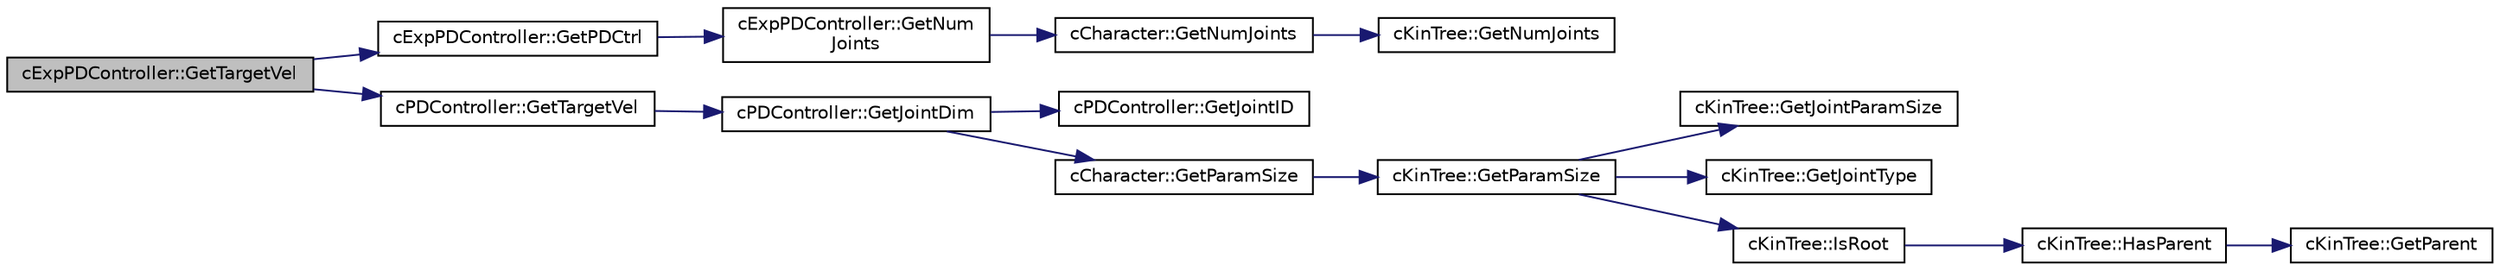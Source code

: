 digraph "cExpPDController::GetTargetVel"
{
 // LATEX_PDF_SIZE
  edge [fontname="Helvetica",fontsize="10",labelfontname="Helvetica",labelfontsize="10"];
  node [fontname="Helvetica",fontsize="10",shape=record];
  rankdir="LR";
  Node1 [label="cExpPDController::GetTargetVel",height=0.2,width=0.4,color="black", fillcolor="grey75", style="filled", fontcolor="black",tooltip=" "];
  Node1 -> Node2 [color="midnightblue",fontsize="10",style="solid",fontname="Helvetica"];
  Node2 [label="cExpPDController::GetPDCtrl",height=0.2,width=0.4,color="black", fillcolor="white", style="filled",URL="$classc_exp_p_d_controller.html#aa994bedd1c9328776e726273d190ef56",tooltip=" "];
  Node2 -> Node3 [color="midnightblue",fontsize="10",style="solid",fontname="Helvetica"];
  Node3 [label="cExpPDController::GetNum\lJoints",height=0.2,width=0.4,color="black", fillcolor="white", style="filled",URL="$classc_exp_p_d_controller.html#a9912a016a544b802a995f2dd7ee78851",tooltip=" "];
  Node3 -> Node4 [color="midnightblue",fontsize="10",style="solid",fontname="Helvetica"];
  Node4 [label="cCharacter::GetNumJoints",height=0.2,width=0.4,color="black", fillcolor="white", style="filled",URL="$classc_character.html#a0c72f03cec78cc23a9376db72f2f3e9c",tooltip=" "];
  Node4 -> Node5 [color="midnightblue",fontsize="10",style="solid",fontname="Helvetica"];
  Node5 [label="cKinTree::GetNumJoints",height=0.2,width=0.4,color="black", fillcolor="white", style="filled",URL="$classc_kin_tree.html#ac840b501e27e6ce46d208b7d033f21d4",tooltip=" "];
  Node1 -> Node6 [color="midnightblue",fontsize="10",style="solid",fontname="Helvetica"];
  Node6 [label="cPDController::GetTargetVel",height=0.2,width=0.4,color="black", fillcolor="white", style="filled",URL="$classc_p_d_controller.html#a966d43554caedf7bf89828cf0c548a89",tooltip=" "];
  Node6 -> Node7 [color="midnightblue",fontsize="10",style="solid",fontname="Helvetica"];
  Node7 [label="cPDController::GetJointDim",height=0.2,width=0.4,color="black", fillcolor="white", style="filled",URL="$classc_p_d_controller.html#a03b49f8ae228206a84599b6388222b20",tooltip=" "];
  Node7 -> Node8 [color="midnightblue",fontsize="10",style="solid",fontname="Helvetica"];
  Node8 [label="cPDController::GetJointID",height=0.2,width=0.4,color="black", fillcolor="white", style="filled",URL="$classc_p_d_controller.html#a6d784855901fdde633d28635f0ed3a56",tooltip=" "];
  Node7 -> Node9 [color="midnightblue",fontsize="10",style="solid",fontname="Helvetica"];
  Node9 [label="cCharacter::GetParamSize",height=0.2,width=0.4,color="black", fillcolor="white", style="filled",URL="$classc_character.html#af612e6c951b84e172a802824390f37c4",tooltip=" "];
  Node9 -> Node10 [color="midnightblue",fontsize="10",style="solid",fontname="Helvetica"];
  Node10 [label="cKinTree::GetParamSize",height=0.2,width=0.4,color="black", fillcolor="white", style="filled",URL="$classc_kin_tree.html#ad5d21e19a354b6e8f5406e9167f12161",tooltip=" "];
  Node10 -> Node11 [color="midnightblue",fontsize="10",style="solid",fontname="Helvetica"];
  Node11 [label="cKinTree::GetJointParamSize",height=0.2,width=0.4,color="black", fillcolor="white", style="filled",URL="$classc_kin_tree.html#a9c308e9e4654d96bcc47ba02770a06ea",tooltip=" "];
  Node10 -> Node12 [color="midnightblue",fontsize="10",style="solid",fontname="Helvetica"];
  Node12 [label="cKinTree::GetJointType",height=0.2,width=0.4,color="black", fillcolor="white", style="filled",URL="$classc_kin_tree.html#a891d52af51a7a1bced694634c2f70ee9",tooltip=" "];
  Node10 -> Node13 [color="midnightblue",fontsize="10",style="solid",fontname="Helvetica"];
  Node13 [label="cKinTree::IsRoot",height=0.2,width=0.4,color="black", fillcolor="white", style="filled",URL="$classc_kin_tree.html#ab4c2a8b42b254dc54e15e71684045a0a",tooltip=" "];
  Node13 -> Node14 [color="midnightblue",fontsize="10",style="solid",fontname="Helvetica"];
  Node14 [label="cKinTree::HasParent",height=0.2,width=0.4,color="black", fillcolor="white", style="filled",URL="$classc_kin_tree.html#a434aca959d5ef55a491381c7b8d90527",tooltip=" "];
  Node14 -> Node15 [color="midnightblue",fontsize="10",style="solid",fontname="Helvetica"];
  Node15 [label="cKinTree::GetParent",height=0.2,width=0.4,color="black", fillcolor="white", style="filled",URL="$classc_kin_tree.html#a593b283c1ce6a9fa8eb75cb9dc7396f6",tooltip=" "];
}
